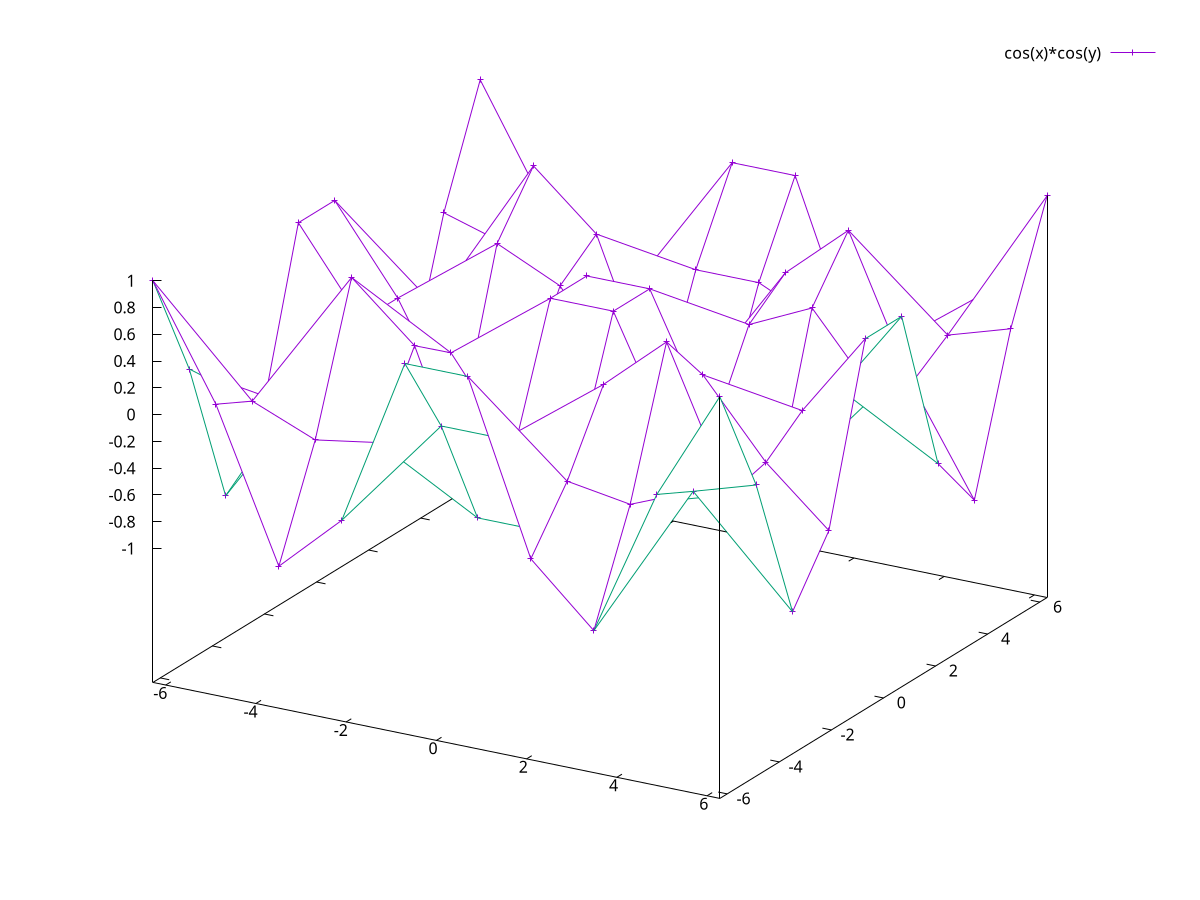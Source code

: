 set output './gnuplot.png'
set term png size 600,600
set hidden3d
set xrange [-pi*2:pi*2]
set yrange [-pi*2:pi*2]
set style function lp
splot cos(x)*cos(y)
unset output